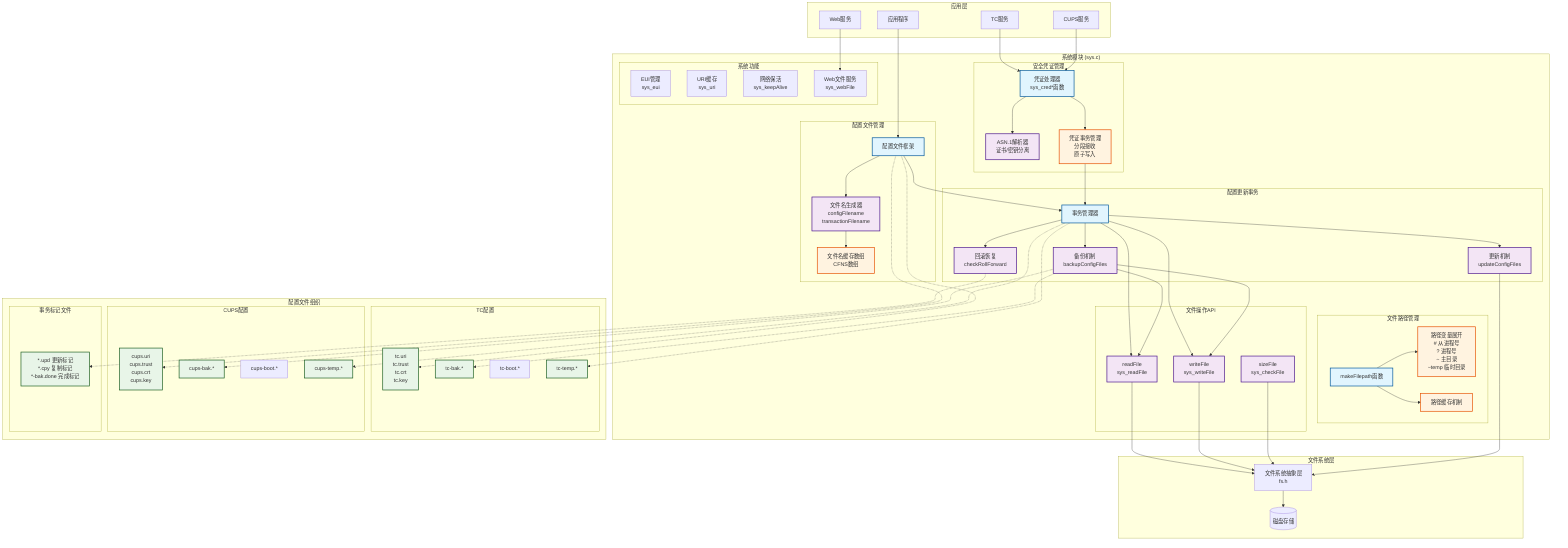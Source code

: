 graph TB
    %% BasicStation系统核心模块架构图
    
    subgraph "应用层"
        APP[应用程序]
        TC[TC服务]
        CUPS[CUPS服务]
        WEB[Web服务]
    end
    
    subgraph "系统模块 (sys.c)"
        direction TB
        
        subgraph "文件路径管理"
            FPM[makeFilepath函数]
            FPSV[路径变量展开<br/># 从进程号<br/>? 进程号<br/>~ 主目录<br/>~temp 临时目录]
            FPC[路径缓存机制]
        end
        
        subgraph "配置文件管理"
            CFG[配置文件框架]
            FNAME[文件名生成器<br/>configFilename<br/>transactionFilename]
            FCACHE[文件名缓存数组<br/>CFNS数组]
        end
        
        subgraph "安全凭证管理"
            CRED[凭证处理器<br/>sys_cred*函数]
            ASN1[ASN.1解析器<br/>证书/密钥分离]
            CREDTX[凭证事务管理<br/>分段接收<br/>原子写入]
        end
        
        subgraph "配置更新事务"
            TXM[事务管理器]
            BACKUP[备份机制<br/>backupConfigFiles]
            UPDATE[更新机制<br/>updateConfigFiles]
            ROLLBACK[回滚恢复<br/>checkRollForward]
        end
        
        subgraph "文件操作API"
            READ[readFile<br/>sys_readFile]
            WRITE[writeFile<br/>sys_writeFile]
            CHECK[sizeFile<br/>sys_checkFile]
        end
        
        subgraph "系统功能"
            EUI[EUI管理<br/>sys_eui]
            URI[URI缓存<br/>sys_uri]
            KEEP[网络保活<br/>sys_keepAlive]
            WEB_FILE[Web文件服务<br/>sys_webFile]
        end
    end
    
    subgraph "文件系统层"
        FS[文件系统抽象层<br/>fs.h]
        DISK[(磁盘存储)]
    end
    
    subgraph "配置文件组织"
        direction LR
        
        subgraph "TC配置"
            TC_REG[tc.uri<br/>tc.trust<br/>tc.crt<br/>tc.key]
            TC_BAK[tc-bak.*]
            TC_BOOT[tc-boot.*]
            TC_TEMP[tc-temp.*]
        end
        
        subgraph "CUPS配置"
            CUPS_REG[cups.uri<br/>cups.trust<br/>cups.crt<br/>cups.key]
            CUPS_BAK[cups-bak.*]
            CUPS_BOOT[cups-boot.*]
            CUPS_TEMP[cups-temp.*]
        end
        
        subgraph "事务标记文件"
            TXF[*.upd 更新标记<br/>*.cpy 复制标记<br/>*-bak.done 完成标记]
        end
    end
    
    %% 连接关系
    APP --> CFG
    TC --> CRED
    CUPS --> CRED
    WEB --> WEB_FILE
    
    CFG --> FNAME
    CFG --> TXM
    FNAME --> FCACHE
    
    CRED --> ASN1
    CRED --> CREDTX
    CREDTX --> TXM
    
    TXM --> BACKUP
    TXM --> UPDATE
    TXM --> ROLLBACK
    
    FPM --> FPSV
    FPM --> FPC
    
    READ --> FS
    WRITE --> FS
    CHECK --> FS
    FS --> DISK
    
    TXM --> READ
    TXM --> WRITE
    BACKUP --> READ
    BACKUP --> WRITE
    UPDATE --> FS
    
    CFG -.-> TC_REG
    CFG -.-> CUPS_REG
    TXM -.-> TC_TEMP
    TXM -.-> CUPS_TEMP
    BACKUP -.-> TC_BAK
    BACKUP -.-> CUPS_BAK
    ROLLBACK -.-> TXF
    
    classDef moduleClass fill:#e1f5fe,stroke:#01579b,stroke-width:2px
    classDef functionClass fill:#f3e5f5,stroke:#4a148c,stroke-width:2px
    classDef fileClass fill:#e8f5e8,stroke:#1b5e20,stroke-width:2px
    classDef dataClass fill:#fff3e0,stroke:#e65100,stroke-width:2px
    
    class CFG,CRED,TXM,FPM moduleClass
    class FNAME,ASN1,BACKUP,UPDATE,ROLLBACK,READ,WRITE,CHECK functionClass
    class TC_REG,CUPS_REG,TC_BAK,CUPS_BAK,TC_TEMP,CUPS_TEMP,TXF fileClass
    class FCACHE,FPSV,FPC,CREDTX dataClass